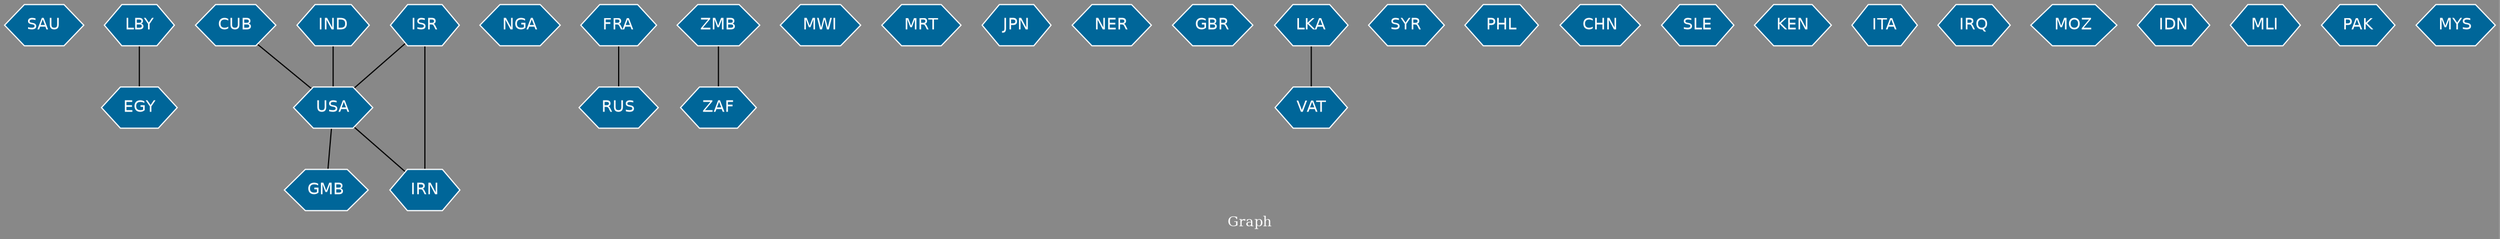 // Countries together in item graph
graph {
	graph [bgcolor="#888888" fontcolor=white fontsize=12 label="Graph" outputorder=edgesfirst overlap=prism]
	node [color=white fillcolor="#006699" fontcolor=white fontname=Helvetica shape=hexagon style=filled]
	edge [arrowhead=open color=black fontcolor=white fontname=Courier fontsize=12]
		SAU [label=SAU]
		EGY [label=EGY]
		USA [label=USA]
		GMB [label=GMB]
		CUB [label=CUB]
		NGA [label=NGA]
		FRA [label=FRA]
		ZMB [label=ZMB]
		LBY [label=LBY]
		MWI [label=MWI]
		MRT [label=MRT]
		JPN [label=JPN]
		ZAF [label=ZAF]
		NER [label=NER]
		ISR [label=ISR]
		IRN [label=IRN]
		GBR [label=GBR]
		LKA [label=LKA]
		IND [label=IND]
		SYR [label=SYR]
		PHL [label=PHL]
		CHN [label=CHN]
		VAT [label=VAT]
		SLE [label=SLE]
		KEN [label=KEN]
		ITA [label=ITA]
		IRQ [label=IRQ]
		MOZ [label=MOZ]
		RUS [label=RUS]
		IDN [label=IDN]
		MLI [label=MLI]
		PAK [label=PAK]
		MYS [label=MYS]
			USA -- GMB [weight=1]
			LBY -- EGY [weight=1]
			IND -- USA [weight=1]
			LKA -- VAT [weight=1]
			ISR -- IRN [weight=1]
			ZMB -- ZAF [weight=1]
			FRA -- RUS [weight=1]
			USA -- IRN [weight=1]
			CUB -- USA [weight=1]
			ISR -- USA [weight=1]
}